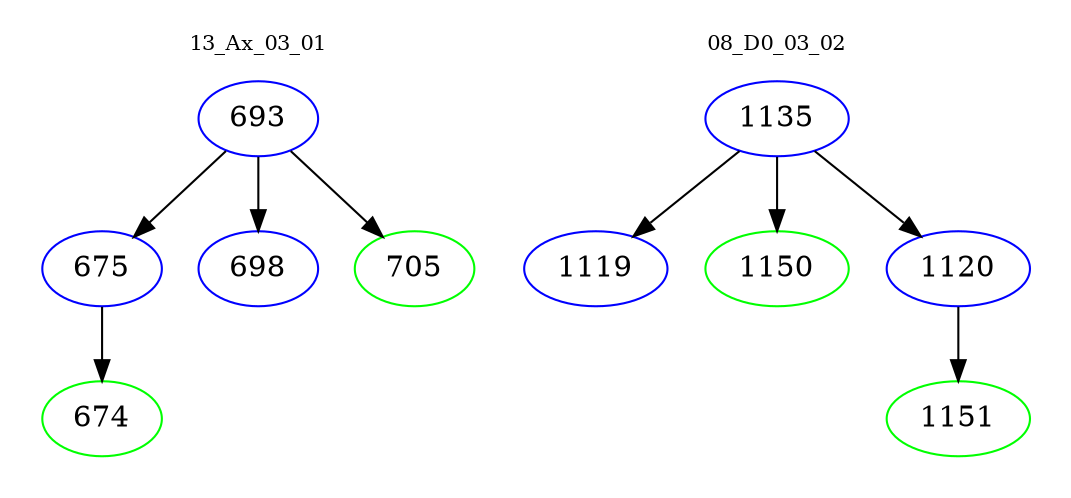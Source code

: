 digraph{
subgraph cluster_0 {
color = white
label = "13_Ax_03_01";
fontsize=10;
T0_693 [label="693", color="blue"]
T0_693 -> T0_675 [color="black"]
T0_675 [label="675", color="blue"]
T0_675 -> T0_674 [color="black"]
T0_674 [label="674", color="green"]
T0_693 -> T0_698 [color="black"]
T0_698 [label="698", color="blue"]
T0_693 -> T0_705 [color="black"]
T0_705 [label="705", color="green"]
}
subgraph cluster_1 {
color = white
label = "08_D0_03_02";
fontsize=10;
T1_1135 [label="1135", color="blue"]
T1_1135 -> T1_1119 [color="black"]
T1_1119 [label="1119", color="blue"]
T1_1135 -> T1_1150 [color="black"]
T1_1150 [label="1150", color="green"]
T1_1135 -> T1_1120 [color="black"]
T1_1120 [label="1120", color="blue"]
T1_1120 -> T1_1151 [color="black"]
T1_1151 [label="1151", color="green"]
}
}
